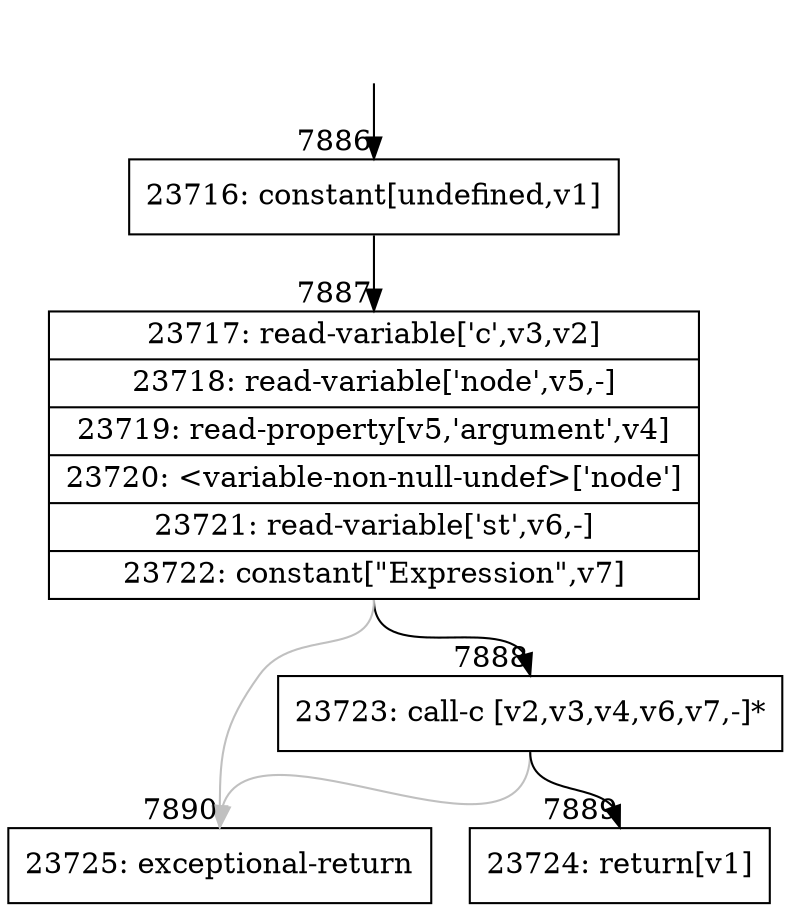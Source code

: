 digraph {
rankdir="TD"
BB_entry430[shape=none,label=""];
BB_entry430 -> BB7886 [tailport=s, headport=n, headlabel="    7886"]
BB7886 [shape=record label="{23716: constant[undefined,v1]}" ] 
BB7886 -> BB7887 [tailport=s, headport=n, headlabel="      7887"]
BB7887 [shape=record label="{23717: read-variable['c',v3,v2]|23718: read-variable['node',v5,-]|23719: read-property[v5,'argument',v4]|23720: \<variable-non-null-undef\>['node']|23721: read-variable['st',v6,-]|23722: constant[\"Expression\",v7]}" ] 
BB7887 -> BB7888 [tailport=s, headport=n, headlabel="      7888"]
BB7887 -> BB7890 [tailport=s, headport=n, color=gray, headlabel="      7890"]
BB7888 [shape=record label="{23723: call-c [v2,v3,v4,v6,v7,-]*}" ] 
BB7888 -> BB7889 [tailport=s, headport=n, headlabel="      7889"]
BB7888 -> BB7890 [tailport=s, headport=n, color=gray]
BB7889 [shape=record label="{23724: return[v1]}" ] 
BB7890 [shape=record label="{23725: exceptional-return}" ] 
//#$~ 7320
}
